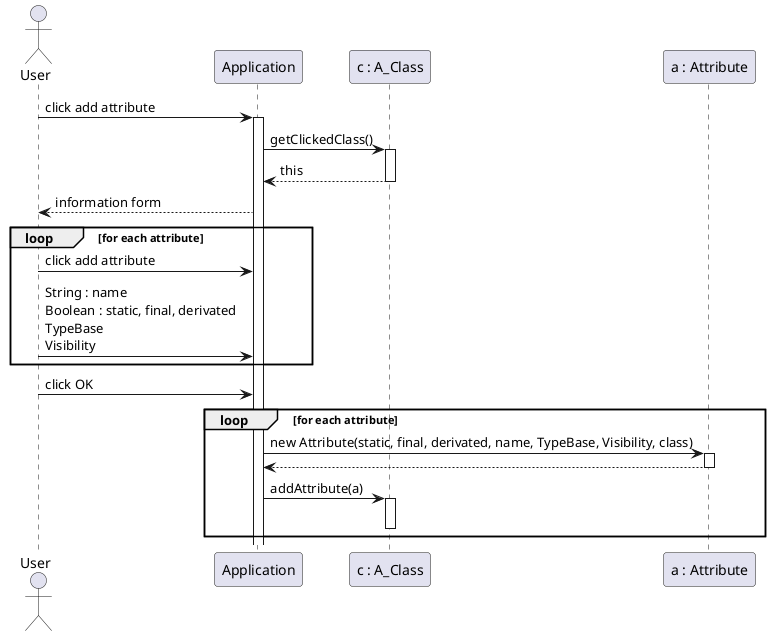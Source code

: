 @startuml

    actor User as u
    participant Application as a
    participant "c : A_Class" as c
    participant "a : Attribute" as at

    u -> a: click add attribute
    activate a

    a -> c: getClickedClass()
    activate c

    c --> a: this
    deactivate c

    a --> u: information form

    loop for each attribute
        u -> a: click add attribute
        u -> a: String : name\nBoolean : static, final, derivated\nTypeBase\nVisibility
    end

    u -> a: click OK

    loop for each attribute
        a -> at: new Attribute(static, final, derivated, name, TypeBase, Visibility, class)
        activate at
        at --> a
        deactivate at
        a -> c: addAttribute(a)
        activate c
        deactivate c
    end
@enduml